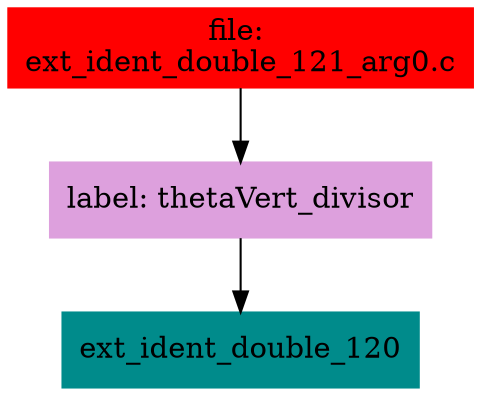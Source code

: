 digraph G {
node [shape=box]

0 [label="file: 
ext_ident_double_121_arg0.c",color=red, style=filled]
1 [label="label: thetaVert_divisor",color=plum, style=filled]
0 -> 1
2 [label="ext_ident_double_120",color=cyan4, style=filled]
1 -> 2


}


